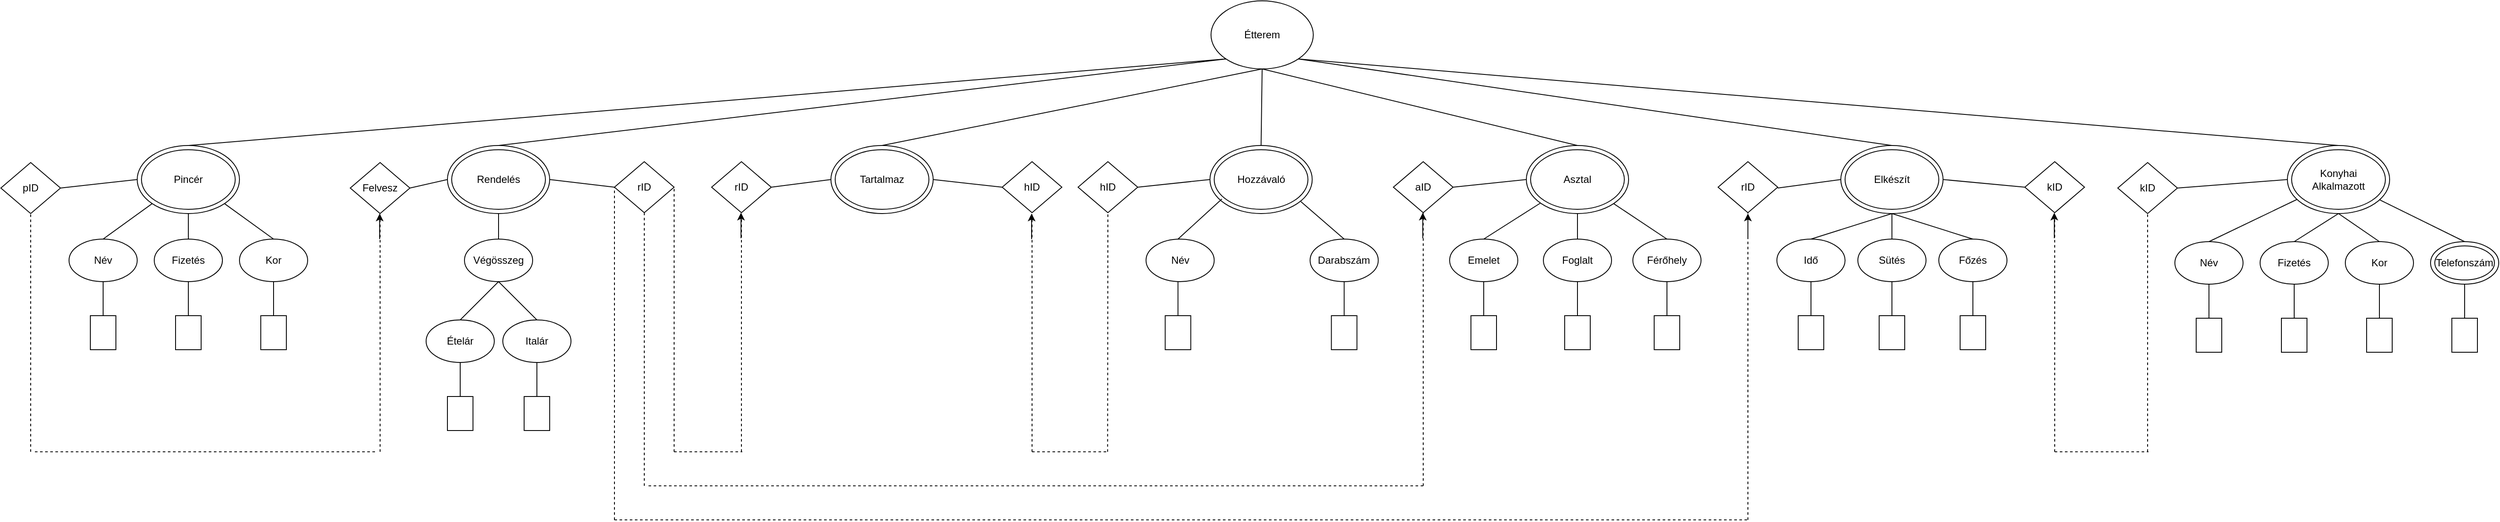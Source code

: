 <mxfile version="20.6.0" type="device"><diagram id="V_goaSfTjpbQ1Q5FBgZN" name="Page-1"><mxGraphModel dx="1888" dy="1647" grid="1" gridSize="10" guides="1" tooltips="1" connect="1" arrows="1" fold="1" page="1" pageScale="1" pageWidth="850" pageHeight="1100" math="0" shadow="0"><root><mxCell id="0"/><mxCell id="1" parent="0"/><mxCell id="11dAxA0HiCO_Ma7P4BPu-1" value="Étterem" style="ellipse;whiteSpace=wrap;html=1;" parent="1" vertex="1"><mxGeometry x="1070" y="-50" width="120" height="80" as="geometry"/></mxCell><mxCell id="11dAxA0HiCO_Ma7P4BPu-2" value="Pincér" style="ellipse;whiteSpace=wrap;html=1;" parent="1" vertex="1"><mxGeometry x="-190" y="120" width="120" height="80" as="geometry"/></mxCell><mxCell id="11dAxA0HiCO_Ma7P4BPu-3" value="Rendelés" style="ellipse;whiteSpace=wrap;html=1;" parent="1" vertex="1"><mxGeometry x="174" y="120" width="120" height="80" as="geometry"/></mxCell><mxCell id="11dAxA0HiCO_Ma7P4BPu-4" value="Hozzávaló" style="ellipse;whiteSpace=wrap;html=1;" parent="1" vertex="1"><mxGeometry x="1068.75" y="120" width="120" height="80" as="geometry"/></mxCell><mxCell id="11dAxA0HiCO_Ma7P4BPu-5" value="Asztal" style="ellipse;whiteSpace=wrap;html=1;" parent="1" vertex="1"><mxGeometry x="1440" y="120" width="120" height="80" as="geometry"/></mxCell><mxCell id="11dAxA0HiCO_Ma7P4BPu-6" value="Konyhai&lt;br&gt;Alkalmazott" style="ellipse;whiteSpace=wrap;html=1;" parent="1" vertex="1"><mxGeometry x="2333" y="120" width="120" height="80" as="geometry"/></mxCell><mxCell id="11dAxA0HiCO_Ma7P4BPu-7" value="" style="ellipse;whiteSpace=wrap;html=1;fillColor=none;" parent="1" vertex="1"><mxGeometry x="-185" y="125" width="110" height="70" as="geometry"/></mxCell><mxCell id="11dAxA0HiCO_Ma7P4BPu-8" value="" style="ellipse;whiteSpace=wrap;html=1;fillColor=none;" parent="1" vertex="1"><mxGeometry x="179" y="125" width="110" height="70" as="geometry"/></mxCell><mxCell id="11dAxA0HiCO_Ma7P4BPu-11" value="" style="ellipse;whiteSpace=wrap;html=1;fillColor=none;" parent="1" vertex="1"><mxGeometry x="2338" y="125" width="110" height="70" as="geometry"/></mxCell><mxCell id="11dAxA0HiCO_Ma7P4BPu-12" value="Név" style="ellipse;whiteSpace=wrap;html=1;fillColor=none;" parent="1" vertex="1"><mxGeometry x="-270" y="230" width="80" height="50" as="geometry"/></mxCell><mxCell id="11dAxA0HiCO_Ma7P4BPu-15" value="Kor" style="ellipse;whiteSpace=wrap;html=1;fillColor=none;" parent="1" vertex="1"><mxGeometry x="-70" y="230" width="80" height="50" as="geometry"/></mxCell><mxCell id="11dAxA0HiCO_Ma7P4BPu-16" value="" style="endArrow=none;html=1;rounded=0;entryX=0;entryY=1;entryDx=0;entryDy=0;exitX=0.5;exitY=0;exitDx=0;exitDy=0;" parent="1" source="11dAxA0HiCO_Ma7P4BPu-2" target="11dAxA0HiCO_Ma7P4BPu-1" edge="1"><mxGeometry width="50" height="50" relative="1" as="geometry"><mxPoint x="400" y="310" as="sourcePoint"/><mxPoint x="450" y="260" as="targetPoint"/></mxGeometry></mxCell><mxCell id="11dAxA0HiCO_Ma7P4BPu-17" value="" style="endArrow=none;html=1;rounded=0;exitX=0.5;exitY=0;exitDx=0;exitDy=0;entryX=0;entryY=1;entryDx=0;entryDy=0;" parent="1" source="11dAxA0HiCO_Ma7P4BPu-12" target="11dAxA0HiCO_Ma7P4BPu-2" edge="1"><mxGeometry width="50" height="50" relative="1" as="geometry"><mxPoint x="210" y="310" as="sourcePoint"/><mxPoint x="-230" y="200" as="targetPoint"/></mxGeometry></mxCell><mxCell id="11dAxA0HiCO_Ma7P4BPu-19" value="" style="endArrow=none;html=1;rounded=0;entryX=1;entryY=1;entryDx=0;entryDy=0;exitX=0.5;exitY=0;exitDx=0;exitDy=0;" parent="1" source="11dAxA0HiCO_Ma7P4BPu-15" target="11dAxA0HiCO_Ma7P4BPu-2" edge="1"><mxGeometry width="50" height="50" relative="1" as="geometry"><mxPoint x="-25" y="250" as="sourcePoint"/><mxPoint x="260" y="260" as="targetPoint"/></mxGeometry></mxCell><mxCell id="11dAxA0HiCO_Ma7P4BPu-28" value="pID" style="rhombus;whiteSpace=wrap;html=1;fillColor=none;" parent="1" vertex="1"><mxGeometry x="-350" y="140" width="70" height="60" as="geometry"/></mxCell><mxCell id="11dAxA0HiCO_Ma7P4BPu-29" value="" style="endArrow=none;html=1;rounded=0;exitX=1;exitY=0.5;exitDx=0;exitDy=0;entryX=0;entryY=0.5;entryDx=0;entryDy=0;" parent="1" source="11dAxA0HiCO_Ma7P4BPu-28" target="11dAxA0HiCO_Ma7P4BPu-2" edge="1"><mxGeometry width="50" height="50" relative="1" as="geometry"><mxPoint x="210" y="300" as="sourcePoint"/><mxPoint x="-200" y="170" as="targetPoint"/></mxGeometry></mxCell><mxCell id="11dAxA0HiCO_Ma7P4BPu-30" value="" style="endArrow=none;html=1;rounded=0;entryX=0;entryY=1;entryDx=0;entryDy=0;exitX=0.5;exitY=0;exitDx=0;exitDy=0;" parent="1" source="11dAxA0HiCO_Ma7P4BPu-3" target="11dAxA0HiCO_Ma7P4BPu-1" edge="1"><mxGeometry width="50" height="50" relative="1" as="geometry"><mxPoint x="400" y="300" as="sourcePoint"/><mxPoint x="450" y="250" as="targetPoint"/></mxGeometry></mxCell><mxCell id="11dAxA0HiCO_Ma7P4BPu-33" value="Végösszeg" style="ellipse;whiteSpace=wrap;html=1;fillColor=none;" parent="1" vertex="1"><mxGeometry x="194" y="230" width="80" height="50" as="geometry"/></mxCell><mxCell id="11dAxA0HiCO_Ma7P4BPu-36" value="" style="endArrow=none;html=1;rounded=0;exitX=0.5;exitY=0;exitDx=0;exitDy=0;" parent="1" source="11dAxA0HiCO_Ma7P4BPu-33" edge="1"><mxGeometry width="50" height="50" relative="1" as="geometry"><mxPoint x="204" y="300" as="sourcePoint"/><mxPoint x="234" y="200" as="targetPoint"/></mxGeometry></mxCell><mxCell id="11dAxA0HiCO_Ma7P4BPu-46" value="rID" style="rhombus;whiteSpace=wrap;html=1;fillColor=none;" parent="1" vertex="1"><mxGeometry x="370" y="139" width="70" height="60" as="geometry"/></mxCell><mxCell id="11dAxA0HiCO_Ma7P4BPu-50" value="Név" style="ellipse;whiteSpace=wrap;html=1;fillColor=none;" parent="1" vertex="1"><mxGeometry x="993.75" y="230" width="80" height="50" as="geometry"/></mxCell><mxCell id="11dAxA0HiCO_Ma7P4BPu-52" value="Darabszám" style="ellipse;whiteSpace=wrap;html=1;fillColor=none;" parent="1" vertex="1"><mxGeometry x="1186.25" y="230" width="80" height="50" as="geometry"/></mxCell><mxCell id="11dAxA0HiCO_Ma7P4BPu-54" value="" style="rounded=0;whiteSpace=wrap;html=1;fillColor=none;rotation=90;" parent="1" vertex="1"><mxGeometry x="1011.25" y="325" width="40" height="30" as="geometry"/></mxCell><mxCell id="11dAxA0HiCO_Ma7P4BPu-55" value="" style="endArrow=none;html=1;rounded=0;entryX=0.5;entryY=1;entryDx=0;entryDy=0;exitX=0;exitY=0.5;exitDx=0;exitDy=0;" parent="1" source="11dAxA0HiCO_Ma7P4BPu-54" edge="1"><mxGeometry width="50" height="50" relative="1" as="geometry"><mxPoint x="1101.25" y="295" as="sourcePoint"/><mxPoint x="1031.25" y="280" as="targetPoint"/></mxGeometry></mxCell><mxCell id="11dAxA0HiCO_Ma7P4BPu-57" value="" style="rounded=0;whiteSpace=wrap;html=1;fillColor=none;rotation=90;" parent="1" vertex="1"><mxGeometry x="1206.25" y="325" width="40" height="30" as="geometry"/></mxCell><mxCell id="11dAxA0HiCO_Ma7P4BPu-60" value="" style="endArrow=none;html=1;rounded=0;entryX=0.5;entryY=1;entryDx=0;entryDy=0;exitX=0;exitY=0.5;exitDx=0;exitDy=0;" parent="1" source="11dAxA0HiCO_Ma7P4BPu-57" target="11dAxA0HiCO_Ma7P4BPu-52" edge="1"><mxGeometry width="50" height="50" relative="1" as="geometry"><mxPoint x="1048.75" y="295" as="sourcePoint"/><mxPoint x="1098.75" y="245" as="targetPoint"/></mxGeometry></mxCell><mxCell id="11dAxA0HiCO_Ma7P4BPu-61" value="" style="endArrow=none;html=1;rounded=0;entryX=0.082;entryY=0.826;entryDx=0;entryDy=0;entryPerimeter=0;exitX=0.5;exitY=0;exitDx=0;exitDy=0;" parent="1" target="11dAxA0HiCO_Ma7P4BPu-9" edge="1"><mxGeometry width="50" height="50" relative="1" as="geometry"><mxPoint x="1031.25" y="230" as="sourcePoint"/><mxPoint x="1098.75" y="245" as="targetPoint"/></mxGeometry></mxCell><mxCell id="11dAxA0HiCO_Ma7P4BPu-65" value="" style="endArrow=none;html=1;rounded=0;entryX=0.925;entryY=0.871;entryDx=0;entryDy=0;entryPerimeter=0;exitX=0.5;exitY=0;exitDx=0;exitDy=0;" parent="1" source="11dAxA0HiCO_Ma7P4BPu-52" target="11dAxA0HiCO_Ma7P4BPu-9" edge="1"><mxGeometry width="50" height="50" relative="1" as="geometry"><mxPoint x="1048.75" y="295" as="sourcePoint"/><mxPoint x="1098.75" y="245" as="targetPoint"/></mxGeometry></mxCell><mxCell id="11dAxA0HiCO_Ma7P4BPu-66" value="hID" style="rhombus;whiteSpace=wrap;html=1;fillColor=none;" parent="1" vertex="1"><mxGeometry x="914" y="139" width="70" height="60" as="geometry"/></mxCell><mxCell id="11dAxA0HiCO_Ma7P4BPu-68" value="" style="endArrow=none;html=1;rounded=0;entryX=0;entryY=0.5;entryDx=0;entryDy=0;exitX=1;exitY=0.5;exitDx=0;exitDy=0;" parent="1" source="11dAxA0HiCO_Ma7P4BPu-66" target="11dAxA0HiCO_Ma7P4BPu-4" edge="1"><mxGeometry width="50" height="50" relative="1" as="geometry"><mxPoint x="1011.25" y="170" as="sourcePoint"/><mxPoint x="1098.75" y="245" as="targetPoint"/></mxGeometry></mxCell><mxCell id="11dAxA0HiCO_Ma7P4BPu-70" value="" style="rounded=0;whiteSpace=wrap;html=1;fillColor=none;rotation=90;" parent="1" vertex="1"><mxGeometry x="-250" y="325" width="40" height="30" as="geometry"/></mxCell><mxCell id="11dAxA0HiCO_Ma7P4BPu-72" value="" style="rounded=0;whiteSpace=wrap;html=1;fillColor=none;rotation=90;" parent="1" vertex="1"><mxGeometry x="-50" y="325" width="40" height="30" as="geometry"/></mxCell><mxCell id="11dAxA0HiCO_Ma7P4BPu-74" value="" style="endArrow=none;html=1;rounded=0;entryX=0.5;entryY=1;entryDx=0;entryDy=0;exitX=0;exitY=0.5;exitDx=0;exitDy=0;" parent="1" source="11dAxA0HiCO_Ma7P4BPu-70" target="11dAxA0HiCO_Ma7P4BPu-12" edge="1"><mxGeometry width="50" height="50" relative="1" as="geometry"><mxPoint x="40" y="400" as="sourcePoint"/><mxPoint x="-200" y="360" as="targetPoint"/></mxGeometry></mxCell><mxCell id="11dAxA0HiCO_Ma7P4BPu-76" value="" style="endArrow=none;html=1;rounded=0;entryX=0.5;entryY=1;entryDx=0;entryDy=0;exitX=0;exitY=0.5;exitDx=0;exitDy=0;" parent="1" source="11dAxA0HiCO_Ma7P4BPu-72" target="11dAxA0HiCO_Ma7P4BPu-15" edge="1"><mxGeometry width="50" height="50" relative="1" as="geometry"><mxPoint x="40" y="400" as="sourcePoint"/><mxPoint x="-60" y="360" as="targetPoint"/></mxGeometry></mxCell><mxCell id="11dAxA0HiCO_Ma7P4BPu-78" value="Név" style="ellipse;whiteSpace=wrap;html=1;fillColor=none;" parent="1" vertex="1"><mxGeometry x="2201" y="233" width="80" height="50" as="geometry"/></mxCell><mxCell id="11dAxA0HiCO_Ma7P4BPu-79" value="Fizetés" style="ellipse;whiteSpace=wrap;html=1;fillColor=none;" parent="1" vertex="1"><mxGeometry x="2301" y="233" width="80" height="50" as="geometry"/></mxCell><mxCell id="11dAxA0HiCO_Ma7P4BPu-80" value="Kor" style="ellipse;whiteSpace=wrap;html=1;fillColor=none;" parent="1" vertex="1"><mxGeometry x="2401" y="233" width="80" height="50" as="geometry"/></mxCell><mxCell id="11dAxA0HiCO_Ma7P4BPu-81" value="" style="endArrow=none;html=1;rounded=0;exitX=0.5;exitY=0;exitDx=0;exitDy=0;" parent="1" source="11dAxA0HiCO_Ma7P4BPu-78" target="11dAxA0HiCO_Ma7P4BPu-6" edge="1"><mxGeometry width="50" height="50" relative="1" as="geometry"><mxPoint x="2141.5" y="305" as="sourcePoint"/><mxPoint x="2319" y="190" as="targetPoint"/></mxGeometry></mxCell><mxCell id="11dAxA0HiCO_Ma7P4BPu-82" value="" style="endArrow=none;html=1;rounded=0;entryX=0.5;entryY=1;entryDx=0;entryDy=0;exitX=0.5;exitY=0;exitDx=0;exitDy=0;" parent="1" source="11dAxA0HiCO_Ma7P4BPu-79" target="11dAxA0HiCO_Ma7P4BPu-6" edge="1"><mxGeometry width="50" height="50" relative="1" as="geometry"><mxPoint x="2141.5" y="305" as="sourcePoint"/><mxPoint x="2191.5" y="255" as="targetPoint"/></mxGeometry></mxCell><mxCell id="11dAxA0HiCO_Ma7P4BPu-83" value="" style="endArrow=none;html=1;rounded=0;entryX=0.5;entryY=1;entryDx=0;entryDy=0;exitX=0.5;exitY=0;exitDx=0;exitDy=0;" parent="1" source="11dAxA0HiCO_Ma7P4BPu-80" target="11dAxA0HiCO_Ma7P4BPu-6" edge="1"><mxGeometry width="50" height="50" relative="1" as="geometry"><mxPoint x="2141.5" y="305" as="sourcePoint"/><mxPoint x="2191.5" y="255" as="targetPoint"/></mxGeometry></mxCell><mxCell id="11dAxA0HiCO_Ma7P4BPu-87" value="" style="rounded=0;whiteSpace=wrap;html=1;fillColor=none;rotation=90;" parent="1" vertex="1"><mxGeometry x="2421" y="328" width="40" height="30" as="geometry"/></mxCell><mxCell id="11dAxA0HiCO_Ma7P4BPu-90" value="" style="endArrow=none;html=1;rounded=0;entryX=0.5;entryY=1;entryDx=0;entryDy=0;exitX=0;exitY=0.5;exitDx=0;exitDy=0;" parent="1" source="11dAxA0HiCO_Ma7P4BPu-87" target="11dAxA0HiCO_Ma7P4BPu-80" edge="1"><mxGeometry width="50" height="50" relative="1" as="geometry"><mxPoint x="2556" y="398" as="sourcePoint"/><mxPoint x="2356" y="368" as="targetPoint"/></mxGeometry></mxCell><mxCell id="11dAxA0HiCO_Ma7P4BPu-96" value="" style="rounded=0;whiteSpace=wrap;html=1;fillColor=none;rotation=90;" parent="1" vertex="1"><mxGeometry x="2321" y="328" width="40" height="30" as="geometry"/></mxCell><mxCell id="11dAxA0HiCO_Ma7P4BPu-97" value="" style="rounded=0;whiteSpace=wrap;html=1;fillColor=none;rotation=90;" parent="1" vertex="1"><mxGeometry x="2221" y="328" width="40" height="30" as="geometry"/></mxCell><mxCell id="11dAxA0HiCO_Ma7P4BPu-98" value="" style="endArrow=none;html=1;rounded=0;entryX=0.5;entryY=1;entryDx=0;entryDy=0;exitX=0;exitY=0.5;exitDx=0;exitDy=0;" parent="1" source="11dAxA0HiCO_Ma7P4BPu-97" target="11dAxA0HiCO_Ma7P4BPu-78" edge="1"><mxGeometry width="50" height="50" relative="1" as="geometry"><mxPoint x="2326" y="308" as="sourcePoint"/><mxPoint x="2376" y="258" as="targetPoint"/></mxGeometry></mxCell><mxCell id="11dAxA0HiCO_Ma7P4BPu-99" value="" style="endArrow=none;html=1;rounded=0;entryX=0.5;entryY=1;entryDx=0;entryDy=0;exitX=0;exitY=0.5;exitDx=0;exitDy=0;" parent="1" source="11dAxA0HiCO_Ma7P4BPu-96" target="11dAxA0HiCO_Ma7P4BPu-79" edge="1"><mxGeometry width="50" height="50" relative="1" as="geometry"><mxPoint x="2326" y="308" as="sourcePoint"/><mxPoint x="2376" y="258" as="targetPoint"/></mxGeometry></mxCell><mxCell id="11dAxA0HiCO_Ma7P4BPu-100" value="kID" style="rhombus;whiteSpace=wrap;html=1;fillColor=none;" parent="1" vertex="1"><mxGeometry x="2134" y="140" width="70" height="60" as="geometry"/></mxCell><mxCell id="11dAxA0HiCO_Ma7P4BPu-101" value="" style="endArrow=none;html=1;rounded=0;exitX=1;exitY=0.5;exitDx=0;exitDy=0;entryX=0;entryY=0.5;entryDx=0;entryDy=0;" parent="1" source="11dAxA0HiCO_Ma7P4BPu-100" target="11dAxA0HiCO_Ma7P4BPu-6" edge="1"><mxGeometry width="50" height="50" relative="1" as="geometry"><mxPoint x="2230" y="170" as="sourcePoint"/><mxPoint x="2299" y="180" as="targetPoint"/></mxGeometry></mxCell><mxCell id="11dAxA0HiCO_Ma7P4BPu-102" value="aID" style="rhombus;whiteSpace=wrap;html=1;fillColor=none;" parent="1" vertex="1"><mxGeometry x="1284" y="139" width="70" height="60" as="geometry"/></mxCell><mxCell id="11dAxA0HiCO_Ma7P4BPu-106" value="Férőhely" style="ellipse;whiteSpace=wrap;html=1;fillColor=none;" parent="1" vertex="1"><mxGeometry x="1565" y="230" width="80" height="50" as="geometry"/></mxCell><mxCell id="11dAxA0HiCO_Ma7P4BPu-107" value="" style="endArrow=none;html=1;rounded=0;entryX=0;entryY=0.5;entryDx=0;entryDy=0;exitX=1;exitY=0.5;exitDx=0;exitDy=0;" parent="1" source="11dAxA0HiCO_Ma7P4BPu-102" target="11dAxA0HiCO_Ma7P4BPu-5" edge="1"><mxGeometry width="50" height="50" relative="1" as="geometry"><mxPoint x="1390" y="340" as="sourcePoint"/><mxPoint x="1440" y="290" as="targetPoint"/></mxGeometry></mxCell><mxCell id="11dAxA0HiCO_Ma7P4BPu-116" value="" style="endArrow=none;html=1;rounded=0;exitX=0.5;exitY=0;exitDx=0;exitDy=0;" parent="1" source="11dAxA0HiCO_Ma7P4BPu-106" target="11dAxA0HiCO_Ma7P4BPu-5" edge="1"><mxGeometry width="50" height="50" relative="1" as="geometry"><mxPoint x="1600" y="340" as="sourcePoint"/><mxPoint x="1590" y="190" as="targetPoint"/></mxGeometry></mxCell><mxCell id="11dAxA0HiCO_Ma7P4BPu-124" value="" style="rounded=0;whiteSpace=wrap;html=1;fillColor=none;rotation=90;" parent="1" vertex="1"><mxGeometry x="1585" y="325" width="40" height="30" as="geometry"/></mxCell><mxCell id="11dAxA0HiCO_Ma7P4BPu-125" value="" style="endArrow=none;html=1;rounded=0;entryX=0.5;entryY=1;entryDx=0;entryDy=0;exitX=0;exitY=0.5;exitDx=0;exitDy=0;" parent="1" source="11dAxA0HiCO_Ma7P4BPu-124" target="11dAxA0HiCO_Ma7P4BPu-106" edge="1"><mxGeometry width="50" height="50" relative="1" as="geometry"><mxPoint x="1595" y="370" as="sourcePoint"/><mxPoint x="1645" y="320" as="targetPoint"/></mxGeometry></mxCell><mxCell id="11dAxA0HiCO_Ma7P4BPu-127" value="Elkészít" style="ellipse;whiteSpace=wrap;html=1;" parent="1" vertex="1"><mxGeometry x="1809" y="120" width="120" height="80" as="geometry"/></mxCell><mxCell id="11dAxA0HiCO_Ma7P4BPu-128" value="" style="ellipse;whiteSpace=wrap;html=1;fillColor=none;" parent="1" vertex="1"><mxGeometry x="1814" y="125" width="110" height="70" as="geometry"/></mxCell><mxCell id="11dAxA0HiCO_Ma7P4BPu-130" value="Idő" style="ellipse;whiteSpace=wrap;html=1;fillColor=none;" parent="1" vertex="1"><mxGeometry x="1734" y="230" width="80" height="50" as="geometry"/></mxCell><mxCell id="11dAxA0HiCO_Ma7P4BPu-131" value="Sütés" style="ellipse;whiteSpace=wrap;html=1;fillColor=none;" parent="1" vertex="1"><mxGeometry x="1829" y="230" width="80" height="50" as="geometry"/></mxCell><mxCell id="11dAxA0HiCO_Ma7P4BPu-132" value="" style="rounded=0;whiteSpace=wrap;html=1;fillColor=none;rotation=90;" parent="1" vertex="1"><mxGeometry x="1849" y="325" width="40" height="30" as="geometry"/></mxCell><mxCell id="11dAxA0HiCO_Ma7P4BPu-133" value="" style="rounded=0;whiteSpace=wrap;html=1;fillColor=none;rotation=90;" parent="1" vertex="1"><mxGeometry x="1754" y="325" width="40" height="30" as="geometry"/></mxCell><mxCell id="11dAxA0HiCO_Ma7P4BPu-134" value="" style="endArrow=none;html=1;rounded=0;entryX=0.5;entryY=1;entryDx=0;entryDy=0;exitX=0;exitY=0.5;exitDx=0;exitDy=0;" parent="1" source="11dAxA0HiCO_Ma7P4BPu-133" target="11dAxA0HiCO_Ma7P4BPu-130" edge="1"><mxGeometry width="50" height="50" relative="1" as="geometry"><mxPoint x="1909" y="305" as="sourcePoint"/><mxPoint x="1959" y="255" as="targetPoint"/></mxGeometry></mxCell><mxCell id="11dAxA0HiCO_Ma7P4BPu-135" value="" style="endArrow=none;html=1;rounded=0;exitX=0;exitY=0.5;exitDx=0;exitDy=0;" parent="1" source="11dAxA0HiCO_Ma7P4BPu-132" edge="1"><mxGeometry width="50" height="50" relative="1" as="geometry"><mxPoint x="1909" y="305" as="sourcePoint"/><mxPoint x="1869" y="280" as="targetPoint"/></mxGeometry></mxCell><mxCell id="11dAxA0HiCO_Ma7P4BPu-136" value="" style="endArrow=none;html=1;rounded=0;exitX=0.5;exitY=0;exitDx=0;exitDy=0;entryX=0.5;entryY=1;entryDx=0;entryDy=0;" parent="1" source="11dAxA0HiCO_Ma7P4BPu-130" target="11dAxA0HiCO_Ma7P4BPu-127" edge="1"><mxGeometry width="50" height="50" relative="1" as="geometry"><mxPoint x="1465" y="375" as="sourcePoint"/><mxPoint x="1825" y="200" as="targetPoint"/></mxGeometry></mxCell><mxCell id="11dAxA0HiCO_Ma7P4BPu-137" value="" style="endArrow=none;html=1;rounded=0;exitX=0.5;exitY=0;exitDx=0;exitDy=0;entryX=0.5;entryY=1;entryDx=0;entryDy=0;" parent="1" source="11dAxA0HiCO_Ma7P4BPu-131" target="11dAxA0HiCO_Ma7P4BPu-127" edge="1"><mxGeometry width="50" height="50" relative="1" as="geometry"><mxPoint x="1870" y="235" as="sourcePoint"/><mxPoint x="1885" y="220" as="targetPoint"/></mxGeometry></mxCell><mxCell id="V1ot8Or88_q1ykFh0fe_-11" value="rID" style="rhombus;whiteSpace=wrap;html=1;fillColor=none;" parent="1" vertex="1"><mxGeometry x="1665" y="139" width="70" height="60" as="geometry"/></mxCell><mxCell id="V1ot8Or88_q1ykFh0fe_-12" value="" style="endArrow=none;html=1;rounded=0;entryX=0;entryY=0.5;entryDx=0;entryDy=0;" parent="1" target="11dAxA0HiCO_Ma7P4BPu-127" edge="1"><mxGeometry width="50" height="50" relative="1" as="geometry"><mxPoint x="1735" y="170" as="sourcePoint"/><mxPoint x="1775" y="140" as="targetPoint"/></mxGeometry></mxCell><mxCell id="11dAxA0HiCO_Ma7P4BPu-9" value="" style="ellipse;whiteSpace=wrap;html=1;fillColor=none;" parent="1" vertex="1"><mxGeometry x="1073.75" y="125" width="110" height="70" as="geometry"/></mxCell><mxCell id="11dAxA0HiCO_Ma7P4BPu-10" value="" style="ellipse;whiteSpace=wrap;html=1;fillColor=none;" parent="1" vertex="1"><mxGeometry x="1445" y="125" width="110" height="70" as="geometry"/></mxCell><mxCell id="0iFg_n34vvZC597uDvDX-1" value="Foglalt" style="ellipse;whiteSpace=wrap;html=1;fillColor=none;" parent="1" vertex="1"><mxGeometry x="1460" y="230" width="80" height="50" as="geometry"/></mxCell><mxCell id="0iFg_n34vvZC597uDvDX-2" value="" style="rounded=0;whiteSpace=wrap;html=1;fillColor=none;rotation=90;" parent="1" vertex="1"><mxGeometry x="1480" y="325" width="40" height="30" as="geometry"/></mxCell><mxCell id="0iFg_n34vvZC597uDvDX-3" value="" style="endArrow=none;html=1;rounded=0;entryX=0.5;entryY=1;entryDx=0;entryDy=0;exitX=0;exitY=0.5;exitDx=0;exitDy=0;" parent="1" source="0iFg_n34vvZC597uDvDX-2" target="0iFg_n34vvZC597uDvDX-1" edge="1"><mxGeometry width="50" height="50" relative="1" as="geometry"><mxPoint x="1510" y="370" as="sourcePoint"/><mxPoint x="1560" y="320" as="targetPoint"/></mxGeometry></mxCell><mxCell id="0iFg_n34vvZC597uDvDX-4" value="" style="endArrow=none;html=1;rounded=0;entryX=0.5;entryY=1;entryDx=0;entryDy=0;exitX=0.5;exitY=0;exitDx=0;exitDy=0;" parent="1" source="0iFg_n34vvZC597uDvDX-1" target="11dAxA0HiCO_Ma7P4BPu-5" edge="1"><mxGeometry width="50" height="50" relative="1" as="geometry"><mxPoint x="1550" y="310" as="sourcePoint"/><mxPoint x="1600" y="260" as="targetPoint"/></mxGeometry></mxCell><mxCell id="XsChPhymz1_FCCLejRXl-4" value="" style="endArrow=none;html=1;rounded=0;exitX=0.5;exitY=0;exitDx=0;exitDy=0;" parent="1" source="jlWia8hSZm4Fl5e8ekar-1" target="11dAxA0HiCO_Ma7P4BPu-5" edge="1"><mxGeometry width="50" height="50" relative="1" as="geometry"><mxPoint x="1420" y="230" as="sourcePoint"/><mxPoint x="1440" y="210" as="targetPoint"/></mxGeometry></mxCell><mxCell id="UIxqJRPqhe91jyAWGZfJ-1" value="Fizetés" style="ellipse;whiteSpace=wrap;html=1;fillColor=none;" parent="1" vertex="1"><mxGeometry x="-170" y="230" width="80" height="50" as="geometry"/></mxCell><mxCell id="UIxqJRPqhe91jyAWGZfJ-2" value="" style="rounded=0;whiteSpace=wrap;html=1;fillColor=none;rotation=90;" parent="1" vertex="1"><mxGeometry x="-150" y="325" width="40" height="30" as="geometry"/></mxCell><mxCell id="UIxqJRPqhe91jyAWGZfJ-3" value="" style="endArrow=none;html=1;rounded=0;entryX=0.5;entryY=1;entryDx=0;entryDy=0;exitX=0;exitY=0.5;exitDx=0;exitDy=0;" parent="1" source="UIxqJRPqhe91jyAWGZfJ-2" target="UIxqJRPqhe91jyAWGZfJ-1" edge="1"><mxGeometry width="50" height="50" relative="1" as="geometry"><mxPoint x="140" y="400" as="sourcePoint"/><mxPoint x="-100" y="360" as="targetPoint"/></mxGeometry></mxCell><mxCell id="UIxqJRPqhe91jyAWGZfJ-10" value="Ételár" style="ellipse;whiteSpace=wrap;html=1;fillColor=none;" parent="1" vertex="1"><mxGeometry x="149" y="325" width="80" height="50" as="geometry"/></mxCell><mxCell id="UIxqJRPqhe91jyAWGZfJ-11" value="" style="rounded=0;whiteSpace=wrap;html=1;fillColor=none;rotation=90;" parent="1" vertex="1"><mxGeometry x="169" y="420" width="40" height="30" as="geometry"/></mxCell><mxCell id="UIxqJRPqhe91jyAWGZfJ-12" value="" style="endArrow=none;html=1;rounded=0;entryX=0.5;entryY=1;entryDx=0;entryDy=0;exitX=0;exitY=0.5;exitDx=0;exitDy=0;" parent="1" source="UIxqJRPqhe91jyAWGZfJ-11" target="UIxqJRPqhe91jyAWGZfJ-10" edge="1"><mxGeometry width="50" height="50" relative="1" as="geometry"><mxPoint x="459" y="495" as="sourcePoint"/><mxPoint x="219" y="455" as="targetPoint"/></mxGeometry></mxCell><mxCell id="UIxqJRPqhe91jyAWGZfJ-13" value="Italár" style="ellipse;whiteSpace=wrap;html=1;fillColor=none;" parent="1" vertex="1"><mxGeometry x="239" y="325" width="80" height="50" as="geometry"/></mxCell><mxCell id="UIxqJRPqhe91jyAWGZfJ-14" value="" style="rounded=0;whiteSpace=wrap;html=1;fillColor=none;rotation=90;" parent="1" vertex="1"><mxGeometry x="259" y="420" width="40" height="30" as="geometry"/></mxCell><mxCell id="UIxqJRPqhe91jyAWGZfJ-15" value="" style="endArrow=none;html=1;rounded=0;entryX=0.5;entryY=1;entryDx=0;entryDy=0;exitX=0;exitY=0.5;exitDx=0;exitDy=0;" parent="1" source="UIxqJRPqhe91jyAWGZfJ-14" target="UIxqJRPqhe91jyAWGZfJ-13" edge="1"><mxGeometry width="50" height="50" relative="1" as="geometry"><mxPoint x="549" y="495" as="sourcePoint"/><mxPoint x="309" y="455" as="targetPoint"/></mxGeometry></mxCell><mxCell id="UIxqJRPqhe91jyAWGZfJ-17" value="" style="endArrow=none;html=1;rounded=0;exitX=0.5;exitY=0;exitDx=0;exitDy=0;entryX=0.5;entryY=1;entryDx=0;entryDy=0;" parent="1" source="UIxqJRPqhe91jyAWGZfJ-10" target="11dAxA0HiCO_Ma7P4BPu-33" edge="1"><mxGeometry width="50" height="50" relative="1" as="geometry"><mxPoint x="199" y="335" as="sourcePoint"/><mxPoint x="219" y="280" as="targetPoint"/></mxGeometry></mxCell><mxCell id="UIxqJRPqhe91jyAWGZfJ-18" value="" style="endArrow=none;html=1;rounded=0;exitX=0.5;exitY=0;exitDx=0;exitDy=0;entryX=0.5;entryY=1;entryDx=0;entryDy=0;" parent="1" source="UIxqJRPqhe91jyAWGZfJ-13" target="11dAxA0HiCO_Ma7P4BPu-33" edge="1"><mxGeometry width="50" height="50" relative="1" as="geometry"><mxPoint x="319" y="310" as="sourcePoint"/><mxPoint x="349" y="265" as="targetPoint"/></mxGeometry></mxCell><mxCell id="jlWia8hSZm4Fl5e8ekar-1" value="Emelet" style="ellipse;whiteSpace=wrap;html=1;fillColor=none;" parent="1" vertex="1"><mxGeometry x="1350" y="230" width="80" height="50" as="geometry"/></mxCell><mxCell id="jlWia8hSZm4Fl5e8ekar-2" value="" style="rounded=0;whiteSpace=wrap;html=1;fillColor=none;rotation=90;" parent="1" vertex="1"><mxGeometry x="1370" y="325" width="40" height="30" as="geometry"/></mxCell><mxCell id="jlWia8hSZm4Fl5e8ekar-3" value="" style="endArrow=none;html=1;rounded=0;entryX=0.5;entryY=1;entryDx=0;entryDy=0;exitX=0;exitY=0.5;exitDx=0;exitDy=0;" parent="1" source="jlWia8hSZm4Fl5e8ekar-2" target="jlWia8hSZm4Fl5e8ekar-1" edge="1"><mxGeometry width="50" height="50" relative="1" as="geometry"><mxPoint x="1400" y="370" as="sourcePoint"/><mxPoint x="1450" y="320" as="targetPoint"/></mxGeometry></mxCell><mxCell id="jlWia8hSZm4Fl5e8ekar-4" value="Főzés" style="ellipse;whiteSpace=wrap;html=1;fillColor=none;" parent="1" vertex="1"><mxGeometry x="1924" y="230" width="80" height="50" as="geometry"/></mxCell><mxCell id="jlWia8hSZm4Fl5e8ekar-5" value="" style="rounded=0;whiteSpace=wrap;html=1;fillColor=none;rotation=90;" parent="1" vertex="1"><mxGeometry x="1944" y="325" width="40" height="30" as="geometry"/></mxCell><mxCell id="jlWia8hSZm4Fl5e8ekar-6" value="" style="endArrow=none;html=1;rounded=0;exitX=0;exitY=0.5;exitDx=0;exitDy=0;" parent="1" source="jlWia8hSZm4Fl5e8ekar-5" edge="1"><mxGeometry width="50" height="50" relative="1" as="geometry"><mxPoint x="2004" y="305" as="sourcePoint"/><mxPoint x="1964" y="280" as="targetPoint"/></mxGeometry></mxCell><mxCell id="jlWia8hSZm4Fl5e8ekar-7" value="" style="endArrow=none;html=1;rounded=0;entryX=0.5;entryY=1;entryDx=0;entryDy=0;exitX=0.5;exitY=0;exitDx=0;exitDy=0;" parent="1" source="jlWia8hSZm4Fl5e8ekar-4" target="11dAxA0HiCO_Ma7P4BPu-127" edge="1"><mxGeometry width="50" height="50" relative="1" as="geometry"><mxPoint x="1945" y="230" as="sourcePoint"/><mxPoint x="1995" y="180" as="targetPoint"/></mxGeometry></mxCell><mxCell id="jlWia8hSZm4Fl5e8ekar-8" value="kID" style="rhombus;whiteSpace=wrap;html=1;fillColor=none;" parent="1" vertex="1"><mxGeometry x="2025" y="139" width="70" height="60" as="geometry"/></mxCell><mxCell id="jlWia8hSZm4Fl5e8ekar-9" value="" style="endArrow=none;html=1;rounded=0;exitX=0;exitY=0.5;exitDx=0;exitDy=0;entryX=1;entryY=0.5;entryDx=0;entryDy=0;" parent="1" source="jlWia8hSZm4Fl5e8ekar-8" target="11dAxA0HiCO_Ma7P4BPu-127" edge="1"><mxGeometry width="50" height="50" relative="1" as="geometry"><mxPoint x="1855" y="400" as="sourcePoint"/><mxPoint x="1965" y="150" as="targetPoint"/></mxGeometry></mxCell><mxCell id="jlWia8hSZm4Fl5e8ekar-12" value="Tartalmaz" style="ellipse;whiteSpace=wrap;html=1;" parent="1" vertex="1"><mxGeometry x="624" y="120" width="120" height="80" as="geometry"/></mxCell><mxCell id="jlWia8hSZm4Fl5e8ekar-13" value="" style="ellipse;whiteSpace=wrap;html=1;fillColor=none;" parent="1" vertex="1"><mxGeometry x="629" y="125" width="110" height="70" as="geometry"/></mxCell><mxCell id="jlWia8hSZm4Fl5e8ekar-14" value="rID" style="rhombus;whiteSpace=wrap;html=1;fillColor=none;" parent="1" vertex="1"><mxGeometry x="484" y="139" width="70" height="60" as="geometry"/></mxCell><mxCell id="jlWia8hSZm4Fl5e8ekar-15" value="" style="endArrow=none;html=1;rounded=0;entryX=0;entryY=0.5;entryDx=0;entryDy=0;exitX=1;exitY=0.5;exitDx=0;exitDy=0;" parent="1" source="jlWia8hSZm4Fl5e8ekar-14" target="jlWia8hSZm4Fl5e8ekar-12" edge="1"><mxGeometry width="50" height="50" relative="1" as="geometry"><mxPoint x="570" y="180" as="sourcePoint"/><mxPoint x="612" y="180" as="targetPoint"/></mxGeometry></mxCell><mxCell id="jlWia8hSZm4Fl5e8ekar-16" value="hID" style="rhombus;whiteSpace=wrap;html=1;fillColor=none;" parent="1" vertex="1"><mxGeometry x="825" y="139" width="70" height="60" as="geometry"/></mxCell><mxCell id="jlWia8hSZm4Fl5e8ekar-17" value="" style="endArrow=none;html=1;rounded=0;exitX=0;exitY=0.5;exitDx=0;exitDy=0;entryX=1;entryY=0.5;entryDx=0;entryDy=0;" parent="1" source="jlWia8hSZm4Fl5e8ekar-16" target="jlWia8hSZm4Fl5e8ekar-12" edge="1"><mxGeometry width="50" height="50" relative="1" as="geometry"><mxPoint x="670" y="400" as="sourcePoint"/><mxPoint x="772" y="190" as="targetPoint"/></mxGeometry></mxCell><mxCell id="jlWia8hSZm4Fl5e8ekar-22" value="Felvesz" style="rhombus;whiteSpace=wrap;html=1;fillColor=none;" parent="1" vertex="1"><mxGeometry x="60" y="140" width="70" height="60" as="geometry"/></mxCell><mxCell id="jlWia8hSZm4Fl5e8ekar-24" value="" style="endArrow=none;html=1;rounded=0;entryX=0.5;entryY=0;entryDx=0;entryDy=0;exitX=0.5;exitY=1;exitDx=0;exitDy=0;" parent="1" source="11dAxA0HiCO_Ma7P4BPu-2" target="UIxqJRPqhe91jyAWGZfJ-1" edge="1"><mxGeometry width="50" height="50" relative="1" as="geometry"><mxPoint x="-270" y="590" as="sourcePoint"/><mxPoint x="-220" y="540" as="targetPoint"/></mxGeometry></mxCell><mxCell id="jlWia8hSZm4Fl5e8ekar-25" value="Telefonszám" style="ellipse;whiteSpace=wrap;html=1;fillColor=none;" parent="1" vertex="1"><mxGeometry x="2501" y="233" width="80" height="50" as="geometry"/></mxCell><mxCell id="jlWia8hSZm4Fl5e8ekar-26" value="" style="rounded=0;whiteSpace=wrap;html=1;fillColor=none;rotation=90;" parent="1" vertex="1"><mxGeometry x="2521" y="328" width="40" height="30" as="geometry"/></mxCell><mxCell id="jlWia8hSZm4Fl5e8ekar-27" value="" style="endArrow=none;html=1;rounded=0;entryX=0.5;entryY=1;entryDx=0;entryDy=0;exitX=0;exitY=0.5;exitDx=0;exitDy=0;" parent="1" source="jlWia8hSZm4Fl5e8ekar-26" target="jlWia8hSZm4Fl5e8ekar-25" edge="1"><mxGeometry width="50" height="50" relative="1" as="geometry"><mxPoint x="2531" y="373" as="sourcePoint"/><mxPoint x="2581" y="323" as="targetPoint"/></mxGeometry></mxCell><mxCell id="jlWia8hSZm4Fl5e8ekar-28" value="" style="ellipse;whiteSpace=wrap;html=1;fillColor=none;" parent="1" vertex="1"><mxGeometry x="2506" y="238" width="70" height="40" as="geometry"/></mxCell><mxCell id="jlWia8hSZm4Fl5e8ekar-29" value="" style="endArrow=none;html=1;rounded=0;exitX=0.5;exitY=0;exitDx=0;exitDy=0;" parent="1" source="jlWia8hSZm4Fl5e8ekar-25" target="11dAxA0HiCO_Ma7P4BPu-6" edge="1"><mxGeometry width="50" height="50" relative="1" as="geometry"><mxPoint x="2589" y="220" as="sourcePoint"/><mxPoint x="2349" y="340" as="targetPoint"/></mxGeometry></mxCell><mxCell id="uZTO0mutyIY-WWB6EiDv-5" value="" style="endArrow=none;dashed=1;html=1;rounded=0;entryX=0.5;entryY=1;entryDx=0;entryDy=0;" parent="1" target="jlWia8hSZm4Fl5e8ekar-16" edge="1"><mxGeometry width="50" height="50" relative="1" as="geometry"><mxPoint x="860" y="480" as="sourcePoint"/><mxPoint x="790" y="330" as="targetPoint"/></mxGeometry></mxCell><mxCell id="uZTO0mutyIY-WWB6EiDv-6" value="" style="endArrow=none;dashed=1;html=1;rounded=0;entryX=0.5;entryY=1;entryDx=0;entryDy=0;" parent="1" target="jlWia8hSZm4Fl5e8ekar-14" edge="1"><mxGeometry width="50" height="50" relative="1" as="geometry"><mxPoint x="519" y="480" as="sourcePoint"/><mxPoint x="870" y="209" as="targetPoint"/></mxGeometry></mxCell><mxCell id="uZTO0mutyIY-WWB6EiDv-7" value="" style="endArrow=none;dashed=1;html=1;rounded=0;entryX=0.5;entryY=1;entryDx=0;entryDy=0;" parent="1" target="11dAxA0HiCO_Ma7P4BPu-66" edge="1"><mxGeometry width="50" height="50" relative="1" as="geometry"><mxPoint x="948.66" y="480.0" as="sourcePoint"/><mxPoint x="960" y="210" as="targetPoint"/></mxGeometry></mxCell><mxCell id="uZTO0mutyIY-WWB6EiDv-8" value="" style="endArrow=none;dashed=1;html=1;rounded=0;" parent="1" edge="1"><mxGeometry width="50" height="50" relative="1" as="geometry"><mxPoint x="860" y="480" as="sourcePoint"/><mxPoint x="950" y="480" as="targetPoint"/></mxGeometry></mxCell><mxCell id="uZTO0mutyIY-WWB6EiDv-9" value="" style="endArrow=none;dashed=1;html=1;rounded=0;" parent="1" edge="1"><mxGeometry width="50" height="50" relative="1" as="geometry"><mxPoint x="440" y="480" as="sourcePoint"/><mxPoint x="520" y="480" as="targetPoint"/></mxGeometry></mxCell><mxCell id="uZTO0mutyIY-WWB6EiDv-11" value="" style="endArrow=none;dashed=1;html=1;rounded=0;entryX=0.5;entryY=1;entryDx=0;entryDy=0;" parent="1" target="11dAxA0HiCO_Ma7P4BPu-100" edge="1"><mxGeometry width="50" height="50" relative="1" as="geometry"><mxPoint x="2169" y="480" as="sourcePoint"/><mxPoint x="2190" y="220" as="targetPoint"/></mxGeometry></mxCell><mxCell id="uZTO0mutyIY-WWB6EiDv-12" value="" style="endArrow=none;dashed=1;html=1;rounded=0;entryX=0.5;entryY=1;entryDx=0;entryDy=0;" parent="1" target="jlWia8hSZm4Fl5e8ekar-8" edge="1"><mxGeometry width="50" height="50" relative="1" as="geometry"><mxPoint x="2060" y="480" as="sourcePoint"/><mxPoint x="1940" y="350" as="targetPoint"/></mxGeometry></mxCell><mxCell id="uZTO0mutyIY-WWB6EiDv-13" value="" style="endArrow=none;dashed=1;html=1;rounded=0;" parent="1" edge="1"><mxGeometry width="50" height="50" relative="1" as="geometry"><mxPoint x="2060" y="480" as="sourcePoint"/><mxPoint x="2170" y="480" as="targetPoint"/></mxGeometry></mxCell><mxCell id="uZTO0mutyIY-WWB6EiDv-16" value="" style="endArrow=none;dashed=1;html=1;rounded=0;entryX=0.5;entryY=1;entryDx=0;entryDy=0;" parent="1" target="11dAxA0HiCO_Ma7P4BPu-102" edge="1"><mxGeometry width="50" height="50" relative="1" as="geometry"><mxPoint x="1319" y="520" as="sourcePoint"/><mxPoint x="1190" y="370" as="targetPoint"/></mxGeometry></mxCell><mxCell id="uZTO0mutyIY-WWB6EiDv-17" value="" style="endArrow=none;dashed=1;html=1;rounded=0;entryX=0.5;entryY=1;entryDx=0;entryDy=0;" parent="1" target="V1ot8Or88_q1ykFh0fe_-11" edge="1"><mxGeometry width="50" height="50" relative="1" as="geometry"><mxPoint x="1700" y="560" as="sourcePoint"/><mxPoint x="1700" y="210" as="targetPoint"/></mxGeometry></mxCell><mxCell id="uZTO0mutyIY-WWB6EiDv-18" value="" style="endArrow=none;dashed=1;html=1;rounded=0;" parent="1" edge="1"><mxGeometry width="50" height="50" relative="1" as="geometry"><mxPoint x="410" y="520" as="sourcePoint"/><mxPoint x="1320" y="520" as="targetPoint"/></mxGeometry></mxCell><mxCell id="uZTO0mutyIY-WWB6EiDv-19" value="" style="endArrow=none;dashed=1;html=1;rounded=0;" parent="1" edge="1"><mxGeometry width="50" height="50" relative="1" as="geometry"><mxPoint x="370" y="560" as="sourcePoint"/><mxPoint x="1700" y="560" as="targetPoint"/></mxGeometry></mxCell><mxCell id="uZTO0mutyIY-WWB6EiDv-20" value="" style="endArrow=none;html=1;rounded=0;entryX=0.5;entryY=1;entryDx=0;entryDy=0;exitX=0.5;exitY=0;exitDx=0;exitDy=0;" parent="1" source="jlWia8hSZm4Fl5e8ekar-12" target="11dAxA0HiCO_Ma7P4BPu-1" edge="1"><mxGeometry width="50" height="50" relative="1" as="geometry"><mxPoint x="740" y="100" as="sourcePoint"/><mxPoint x="1010" y="320" as="targetPoint"/></mxGeometry></mxCell><mxCell id="uZTO0mutyIY-WWB6EiDv-21" value="" style="endArrow=none;html=1;rounded=0;entryX=0.5;entryY=1;entryDx=0;entryDy=0;exitX=0.5;exitY=0;exitDx=0;exitDy=0;" parent="1" source="11dAxA0HiCO_Ma7P4BPu-4" target="11dAxA0HiCO_Ma7P4BPu-1" edge="1"><mxGeometry width="50" height="50" relative="1" as="geometry"><mxPoint x="1090" y="220" as="sourcePoint"/><mxPoint x="1140" y="170" as="targetPoint"/></mxGeometry></mxCell><mxCell id="uZTO0mutyIY-WWB6EiDv-22" value="" style="endArrow=none;html=1;rounded=0;entryX=0.5;entryY=1;entryDx=0;entryDy=0;exitX=0.5;exitY=0;exitDx=0;exitDy=0;" parent="1" source="11dAxA0HiCO_Ma7P4BPu-5" target="11dAxA0HiCO_Ma7P4BPu-1" edge="1"><mxGeometry width="50" height="50" relative="1" as="geometry"><mxPoint x="1370" y="220" as="sourcePoint"/><mxPoint x="1420" y="170" as="targetPoint"/></mxGeometry></mxCell><mxCell id="uZTO0mutyIY-WWB6EiDv-23" value="" style="endArrow=none;html=1;rounded=0;entryX=1;entryY=1;entryDx=0;entryDy=0;exitX=0.5;exitY=0;exitDx=0;exitDy=0;" parent="1" source="11dAxA0HiCO_Ma7P4BPu-127" target="11dAxA0HiCO_Ma7P4BPu-1" edge="1"><mxGeometry width="50" height="50" relative="1" as="geometry"><mxPoint x="1630" y="220" as="sourcePoint"/><mxPoint x="1680" y="170" as="targetPoint"/></mxGeometry></mxCell><mxCell id="uZTO0mutyIY-WWB6EiDv-24" value="" style="endArrow=none;html=1;rounded=0;entryX=1;entryY=1;entryDx=0;entryDy=0;exitX=0.5;exitY=0;exitDx=0;exitDy=0;" parent="1" source="11dAxA0HiCO_Ma7P4BPu-6" target="11dAxA0HiCO_Ma7P4BPu-1" edge="1"><mxGeometry width="50" height="50" relative="1" as="geometry"><mxPoint x="2130" y="110" as="sourcePoint"/><mxPoint x="1190" y="20" as="targetPoint"/></mxGeometry></mxCell><mxCell id="kERawn7n4O0mdjGKXlMi-1" value="" style="endArrow=none;dashed=1;html=1;rounded=0;entryX=1;entryY=0.5;entryDx=0;entryDy=0;" parent="1" target="11dAxA0HiCO_Ma7P4BPu-46" edge="1"><mxGeometry width="50" height="50" relative="1" as="geometry"><mxPoint x="440" y="480" as="sourcePoint"/><mxPoint x="450" y="290" as="targetPoint"/></mxGeometry></mxCell><mxCell id="kERawn7n4O0mdjGKXlMi-2" value="" style="endArrow=none;dashed=1;html=1;rounded=0;entryX=0.5;entryY=1;entryDx=0;entryDy=0;" parent="1" target="11dAxA0HiCO_Ma7P4BPu-46" edge="1"><mxGeometry width="50" height="50" relative="1" as="geometry"><mxPoint x="405" y="520" as="sourcePoint"/><mxPoint x="450" y="290" as="targetPoint"/></mxGeometry></mxCell><mxCell id="kERawn7n4O0mdjGKXlMi-3" value="" style="endArrow=none;dashed=1;html=1;rounded=0;entryX=0;entryY=0.5;entryDx=0;entryDy=0;" parent="1" target="11dAxA0HiCO_Ma7P4BPu-46" edge="1"><mxGeometry width="50" height="50" relative="1" as="geometry"><mxPoint x="370" y="560" as="sourcePoint"/><mxPoint x="420" y="320" as="targetPoint"/></mxGeometry></mxCell><mxCell id="kERawn7n4O0mdjGKXlMi-4" value="" style="endArrow=none;html=1;rounded=0;entryX=1;entryY=0.5;entryDx=0;entryDy=0;exitX=0;exitY=0.5;exitDx=0;exitDy=0;" parent="1" source="11dAxA0HiCO_Ma7P4BPu-46" target="11dAxA0HiCO_Ma7P4BPu-3" edge="1"><mxGeometry width="50" height="50" relative="1" as="geometry"><mxPoint x="320" y="370" as="sourcePoint"/><mxPoint x="320" y="160" as="targetPoint"/></mxGeometry></mxCell><mxCell id="kERawn7n4O0mdjGKXlMi-5" value="" style="endArrow=none;html=1;rounded=0;entryX=0;entryY=0.5;entryDx=0;entryDy=0;exitX=1;exitY=0.5;exitDx=0;exitDy=0;" parent="1" source="jlWia8hSZm4Fl5e8ekar-22" target="11dAxA0HiCO_Ma7P4BPu-3" edge="1"><mxGeometry width="50" height="50" relative="1" as="geometry"><mxPoint x="30" y="320" as="sourcePoint"/><mxPoint x="80" y="270" as="targetPoint"/></mxGeometry></mxCell><mxCell id="kERawn7n4O0mdjGKXlMi-6" value="" style="endArrow=none;dashed=1;html=1;rounded=0;" parent="1" edge="1"><mxGeometry width="50" height="50" relative="1" as="geometry"><mxPoint x="-310" y="480" as="sourcePoint"/><mxPoint x="90" y="480" as="targetPoint"/></mxGeometry></mxCell><mxCell id="kERawn7n4O0mdjGKXlMi-7" value="" style="endArrow=none;dashed=1;html=1;rounded=0;entryX=0.5;entryY=1;entryDx=0;entryDy=0;" parent="1" target="jlWia8hSZm4Fl5e8ekar-22" edge="1"><mxGeometry width="50" height="50" relative="1" as="geometry"><mxPoint x="95" y="480" as="sourcePoint"/><mxPoint x="100" y="310" as="targetPoint"/></mxGeometry></mxCell><mxCell id="kERawn7n4O0mdjGKXlMi-8" value="" style="endArrow=none;dashed=1;html=1;rounded=0;entryX=0.5;entryY=1;entryDx=0;entryDy=0;" parent="1" target="11dAxA0HiCO_Ma7P4BPu-28" edge="1"><mxGeometry width="50" height="50" relative="1" as="geometry"><mxPoint x="-315" y="480" as="sourcePoint"/><mxPoint x="100" y="310" as="targetPoint"/></mxGeometry></mxCell><mxCell id="Is1PgT_Qf7zmq_5V3tMU-2" value="" style="endArrow=classic;html=1;rounded=0;entryX=0.5;entryY=1;entryDx=0;entryDy=0;" edge="1" parent="1"><mxGeometry width="50" height="50" relative="1" as="geometry"><mxPoint x="1700" y="230" as="sourcePoint"/><mxPoint x="1700" y="200" as="targetPoint"/></mxGeometry></mxCell><mxCell id="Is1PgT_Qf7zmq_5V3tMU-3" value="" style="endArrow=classic;html=1;rounded=0;entryX=0.5;entryY=1;entryDx=0;entryDy=0;" edge="1" parent="1"><mxGeometry width="50" height="50" relative="1" as="geometry"><mxPoint x="1318.5" y="229" as="sourcePoint"/><mxPoint x="1318.5" y="199" as="targetPoint"/></mxGeometry></mxCell><mxCell id="Is1PgT_Qf7zmq_5V3tMU-4" value="" style="endArrow=classic;html=1;rounded=0;entryX=0.5;entryY=1;entryDx=0;entryDy=0;" edge="1" parent="1"><mxGeometry width="50" height="50" relative="1" as="geometry"><mxPoint x="518.5" y="229" as="sourcePoint"/><mxPoint x="518.5" y="199" as="targetPoint"/></mxGeometry></mxCell><mxCell id="Is1PgT_Qf7zmq_5V3tMU-5" value="" style="endArrow=classic;html=1;rounded=0;entryX=0.5;entryY=1;entryDx=0;entryDy=0;" edge="1" parent="1"><mxGeometry width="50" height="50" relative="1" as="geometry"><mxPoint x="859.5" y="230" as="sourcePoint"/><mxPoint x="859.5" y="200" as="targetPoint"/></mxGeometry></mxCell><mxCell id="Is1PgT_Qf7zmq_5V3tMU-6" value="" style="endArrow=classic;html=1;rounded=0;entryX=0.5;entryY=1;entryDx=0;entryDy=0;" edge="1" parent="1"><mxGeometry width="50" height="50" relative="1" as="geometry"><mxPoint x="2059.5" y="229" as="sourcePoint"/><mxPoint x="2059.5" y="199" as="targetPoint"/></mxGeometry></mxCell><mxCell id="Is1PgT_Qf7zmq_5V3tMU-7" value="" style="endArrow=classic;html=1;rounded=0;entryX=0.5;entryY=1;entryDx=0;entryDy=0;" edge="1" parent="1"><mxGeometry width="50" height="50" relative="1" as="geometry"><mxPoint x="94.5" y="230" as="sourcePoint"/><mxPoint x="94.5" y="200" as="targetPoint"/></mxGeometry></mxCell></root></mxGraphModel></diagram></mxfile>